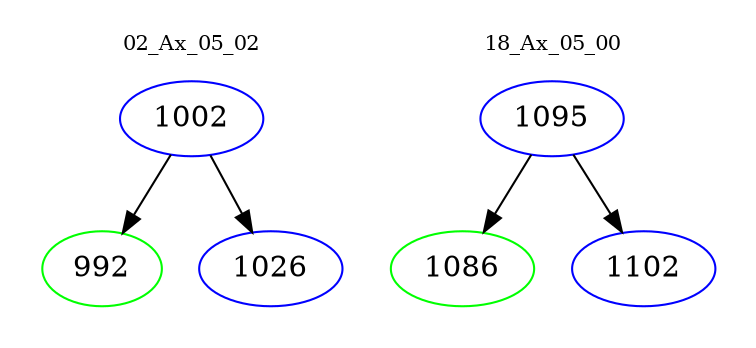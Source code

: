 digraph{
subgraph cluster_0 {
color = white
label = "02_Ax_05_02";
fontsize=10;
T0_1002 [label="1002", color="blue"]
T0_1002 -> T0_992 [color="black"]
T0_992 [label="992", color="green"]
T0_1002 -> T0_1026 [color="black"]
T0_1026 [label="1026", color="blue"]
}
subgraph cluster_1 {
color = white
label = "18_Ax_05_00";
fontsize=10;
T1_1095 [label="1095", color="blue"]
T1_1095 -> T1_1086 [color="black"]
T1_1086 [label="1086", color="green"]
T1_1095 -> T1_1102 [color="black"]
T1_1102 [label="1102", color="blue"]
}
}
